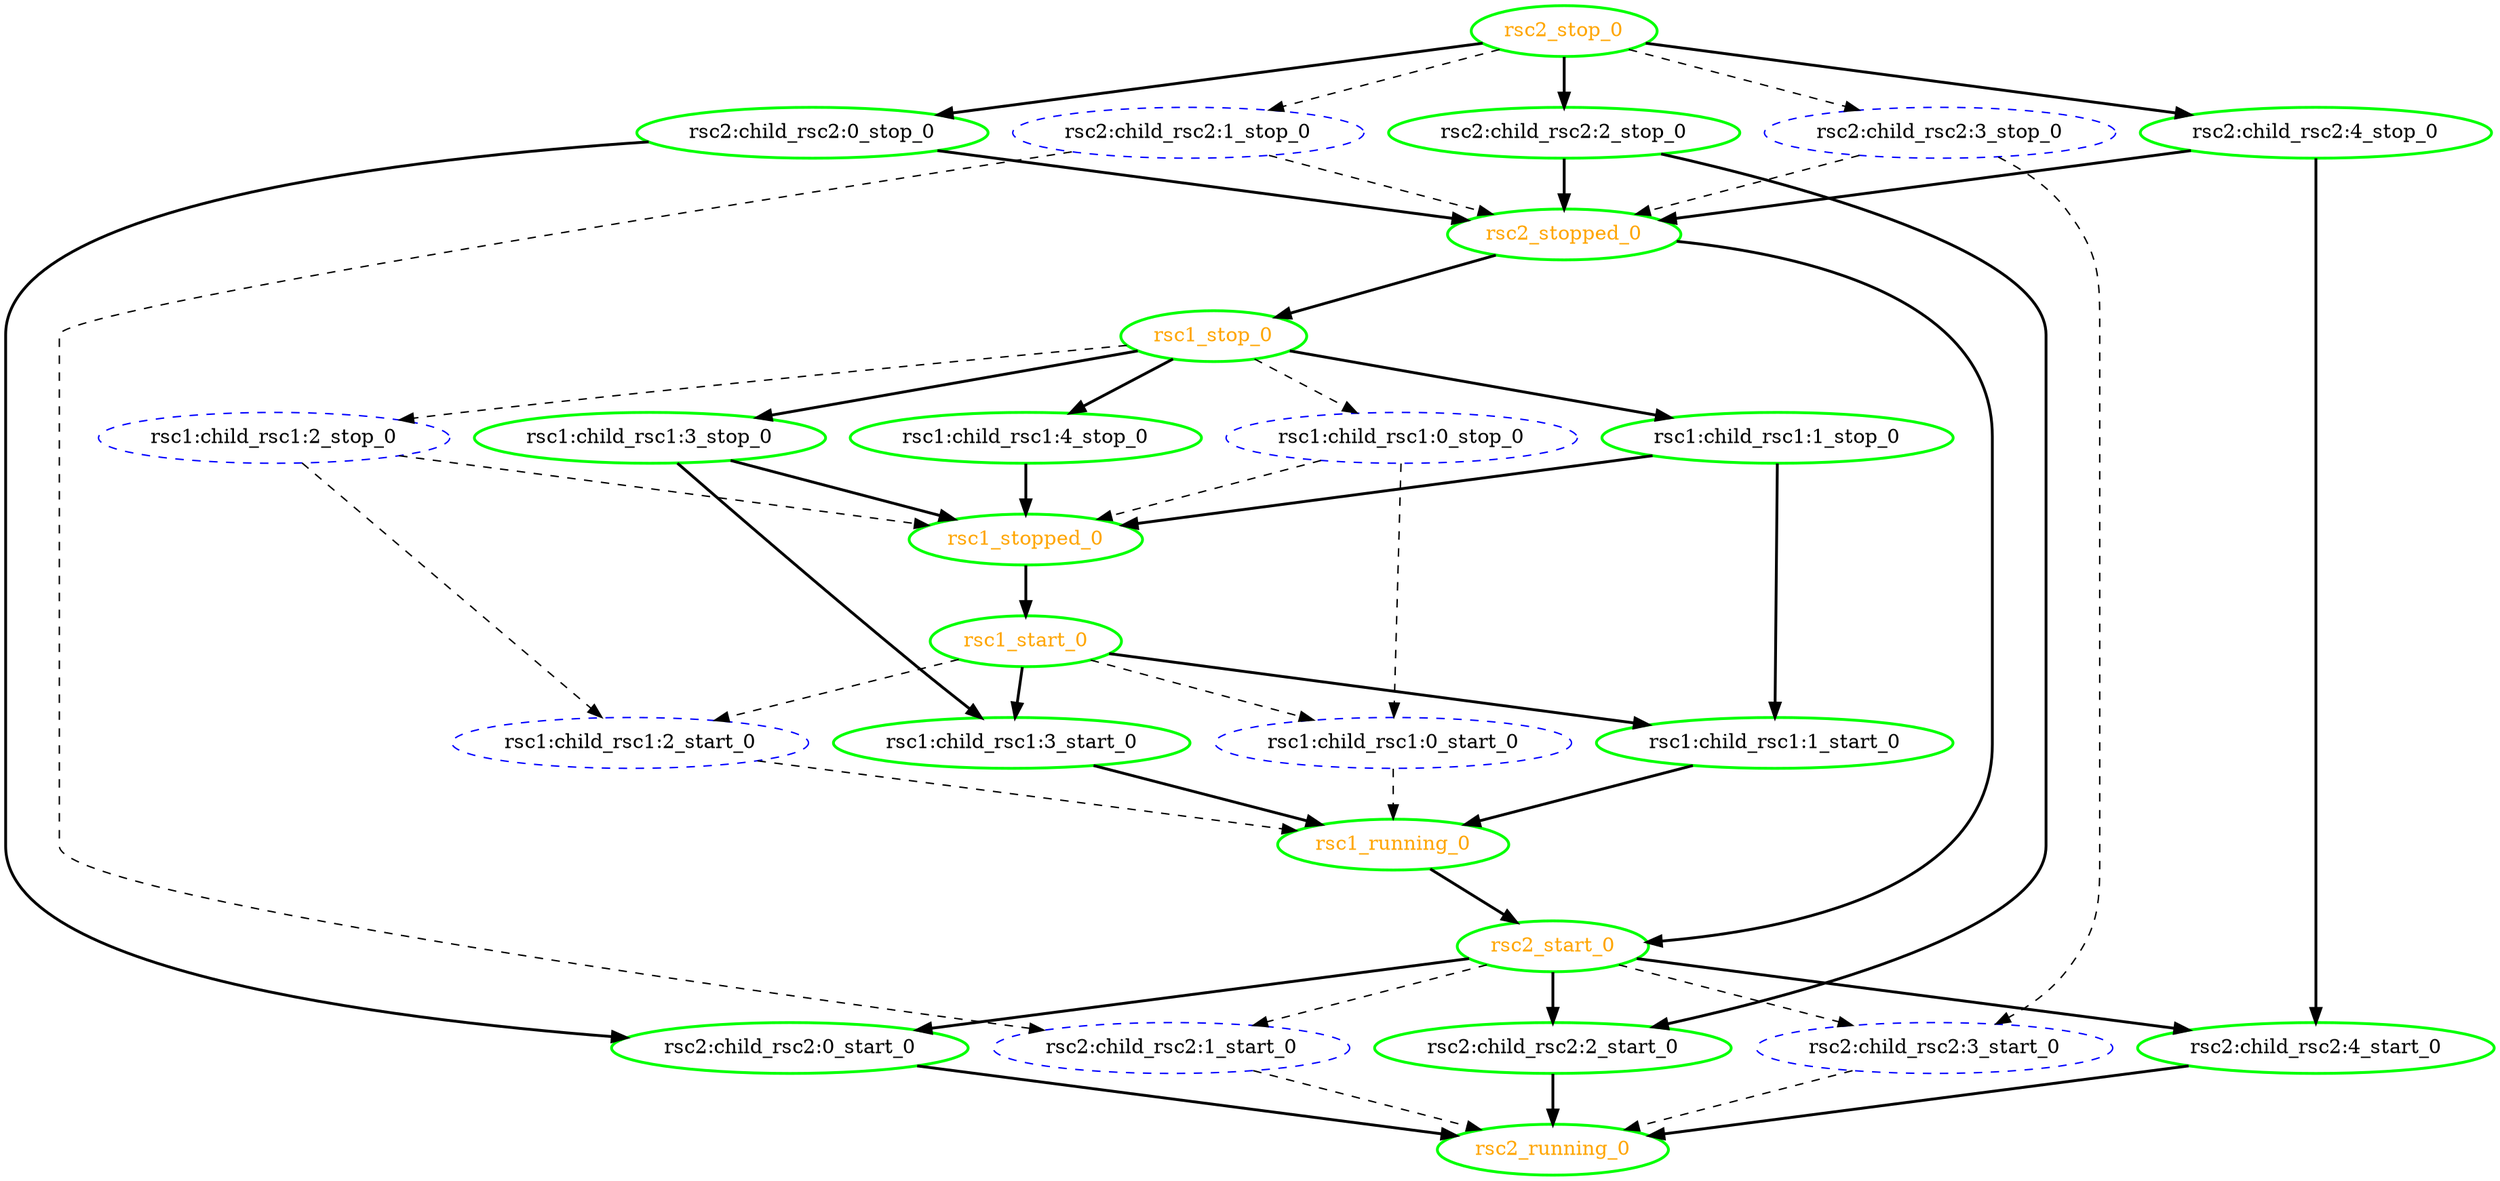 digraph "g" {
	size = "30,30"
"rsc1:child_rsc1:0_stop_0" [ style="dashed" color="blue" fontcolor="black" ]
"rsc1:child_rsc1:0_start_0" [ style="dashed" color="blue" fontcolor="black" ]
"rsc1:child_rsc1:1_stop_0" [ tooltip="node1" style=bold color="green" fontcolor="black" ]
"rsc1:child_rsc1:1_start_0" [ tooltip="node2" style=bold color="green" fontcolor="black" ]
"rsc1:child_rsc1:2_stop_0" [ style="dashed" color="blue" fontcolor="black" ]
"rsc1:child_rsc1:2_start_0" [ style="dashed" color="blue" fontcolor="black" ]
"rsc1:child_rsc1:3_stop_0" [ tooltip="node1" style=bold color="green" fontcolor="black" ]
"rsc1:child_rsc1:3_start_0" [ tooltip="node2" style=bold color="green" fontcolor="black" ]
"rsc1:child_rsc1:4_stop_0" [ tooltip="node1" style=bold color="green" fontcolor="black" ]
"rsc1_start_0" [ tooltip="" style=bold color="green" fontcolor="orange" ]
"rsc1_running_0" [ tooltip="" style=bold color="green" fontcolor="orange" ]
"rsc1_stop_0" [ tooltip="" style=bold color="green" fontcolor="orange" ]
"rsc1_stopped_0" [ tooltip="" style=bold color="green" fontcolor="orange" ]
"rsc2:child_rsc2:0_stop_0" [ tooltip="node2" style=bold color="green" fontcolor="black" ]
"rsc2:child_rsc2:0_start_0" [ tooltip="node1" style=bold color="green" fontcolor="black" ]
"rsc2:child_rsc2:1_stop_0" [ style="dashed" color="blue" fontcolor="black" ]
"rsc2:child_rsc2:1_start_0" [ style="dashed" color="blue" fontcolor="black" ]
"rsc2:child_rsc2:2_stop_0" [ tooltip="node2" style=bold color="green" fontcolor="black" ]
"rsc2:child_rsc2:2_start_0" [ tooltip="node1" style=bold color="green" fontcolor="black" ]
"rsc2:child_rsc2:3_stop_0" [ style="dashed" color="blue" fontcolor="black" ]
"rsc2:child_rsc2:3_start_0" [ style="dashed" color="blue" fontcolor="black" ]
"rsc2:child_rsc2:4_stop_0" [ tooltip="node2" style=bold color="green" fontcolor="black" ]
"rsc2:child_rsc2:4_start_0" [ tooltip="node1" style=bold color="green" fontcolor="black" ]
"rsc2_start_0" [ tooltip="" style=bold color="green" fontcolor="orange" ]
"rsc2_running_0" [ tooltip="" style=bold color="green" fontcolor="orange" ]
"rsc2_stop_0" [ tooltip="" style=bold color="green" fontcolor="orange" ]
"rsc2_stopped_0" [ tooltip="" style=bold color="green" fontcolor="orange" ]
"rsc1_stop_0" -> "rsc1:child_rsc1:0_stop_0" [ style = dashed]
"rsc1:child_rsc1:0_stop_0" -> "rsc1:child_rsc1:0_start_0" [ style = dashed]
"rsc1_start_0" -> "rsc1:child_rsc1:0_start_0" [ style = dashed]
"rsc1_stop_0" -> "rsc1:child_rsc1:1_stop_0" [ style = bold]
"rsc1:child_rsc1:1_stop_0" -> "rsc1:child_rsc1:1_start_0" [ style = bold]
"rsc1_start_0" -> "rsc1:child_rsc1:1_start_0" [ style = bold]
"rsc1_stop_0" -> "rsc1:child_rsc1:2_stop_0" [ style = dashed]
"rsc1:child_rsc1:2_stop_0" -> "rsc1:child_rsc1:2_start_0" [ style = dashed]
"rsc1_start_0" -> "rsc1:child_rsc1:2_start_0" [ style = dashed]
"rsc1_stop_0" -> "rsc1:child_rsc1:3_stop_0" [ style = bold]
"rsc1:child_rsc1:3_stop_0" -> "rsc1:child_rsc1:3_start_0" [ style = bold]
"rsc1_start_0" -> "rsc1:child_rsc1:3_start_0" [ style = bold]
"rsc1_stop_0" -> "rsc1:child_rsc1:4_stop_0" [ style = bold]
"rsc1_stopped_0" -> "rsc1_start_0" [ style = bold]
"rsc1:child_rsc1:0_start_0" -> "rsc1_running_0" [ style = dashed]
"rsc1:child_rsc1:1_start_0" -> "rsc1_running_0" [ style = bold]
"rsc1:child_rsc1:2_start_0" -> "rsc1_running_0" [ style = dashed]
"rsc1:child_rsc1:3_start_0" -> "rsc1_running_0" [ style = bold]
"rsc2_stopped_0" -> "rsc1_stop_0" [ style = bold]
"rsc1:child_rsc1:0_stop_0" -> "rsc1_stopped_0" [ style = dashed]
"rsc1:child_rsc1:1_stop_0" -> "rsc1_stopped_0" [ style = bold]
"rsc1:child_rsc1:2_stop_0" -> "rsc1_stopped_0" [ style = dashed]
"rsc1:child_rsc1:3_stop_0" -> "rsc1_stopped_0" [ style = bold]
"rsc1:child_rsc1:4_stop_0" -> "rsc1_stopped_0" [ style = bold]
"rsc2_stop_0" -> "rsc2:child_rsc2:0_stop_0" [ style = bold]
"rsc2:child_rsc2:0_stop_0" -> "rsc2:child_rsc2:0_start_0" [ style = bold]
"rsc2_start_0" -> "rsc2:child_rsc2:0_start_0" [ style = bold]
"rsc2_stop_0" -> "rsc2:child_rsc2:1_stop_0" [ style = dashed]
"rsc2:child_rsc2:1_stop_0" -> "rsc2:child_rsc2:1_start_0" [ style = dashed]
"rsc2_start_0" -> "rsc2:child_rsc2:1_start_0" [ style = dashed]
"rsc2_stop_0" -> "rsc2:child_rsc2:2_stop_0" [ style = bold]
"rsc2:child_rsc2:2_stop_0" -> "rsc2:child_rsc2:2_start_0" [ style = bold]
"rsc2_start_0" -> "rsc2:child_rsc2:2_start_0" [ style = bold]
"rsc2_stop_0" -> "rsc2:child_rsc2:3_stop_0" [ style = dashed]
"rsc2:child_rsc2:3_stop_0" -> "rsc2:child_rsc2:3_start_0" [ style = dashed]
"rsc2_start_0" -> "rsc2:child_rsc2:3_start_0" [ style = dashed]
"rsc2_stop_0" -> "rsc2:child_rsc2:4_stop_0" [ style = bold]
"rsc2:child_rsc2:4_stop_0" -> "rsc2:child_rsc2:4_start_0" [ style = bold]
"rsc2_start_0" -> "rsc2:child_rsc2:4_start_0" [ style = bold]
"rsc1_running_0" -> "rsc2_start_0" [ style = bold]
"rsc2_stopped_0" -> "rsc2_start_0" [ style = bold]
"rsc2:child_rsc2:0_start_0" -> "rsc2_running_0" [ style = bold]
"rsc2:child_rsc2:1_start_0" -> "rsc2_running_0" [ style = dashed]
"rsc2:child_rsc2:2_start_0" -> "rsc2_running_0" [ style = bold]
"rsc2:child_rsc2:3_start_0" -> "rsc2_running_0" [ style = dashed]
"rsc2:child_rsc2:4_start_0" -> "rsc2_running_0" [ style = bold]
"rsc2:child_rsc2:0_stop_0" -> "rsc2_stopped_0" [ style = bold]
"rsc2:child_rsc2:1_stop_0" -> "rsc2_stopped_0" [ style = dashed]
"rsc2:child_rsc2:2_stop_0" -> "rsc2_stopped_0" [ style = bold]
"rsc2:child_rsc2:3_stop_0" -> "rsc2_stopped_0" [ style = dashed]
"rsc2:child_rsc2:4_stop_0" -> "rsc2_stopped_0" [ style = bold]
}
